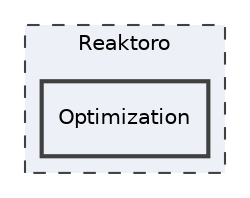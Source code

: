 digraph "Reaktoro/Optimization"
{
 // INTERACTIVE_SVG=YES
 // LATEX_PDF_SIZE
  edge [fontname="Helvetica",fontsize="10",labelfontname="Helvetica",labelfontsize="10"];
  node [fontname="Helvetica",fontsize="10",shape=record];
  compound=true
  subgraph clusterdir_8e92d4b241d211e8bbb38ad86320f5f7 {
    graph [ bgcolor="#edf0f7", pencolor="grey25", style="filled,dashed,", label="Reaktoro", fontname="Helvetica", fontsize="10", URL="dir_8e92d4b241d211e8bbb38ad86320f5f7.html"]
  dir_b13aabd2b84f7b6f87fa500ff433a04d [shape=box, label="Optimization", style="filled,bold,", fillcolor="#edf0f7", color="grey25", URL="dir_b13aabd2b84f7b6f87fa500ff433a04d.html"];
  }
}
